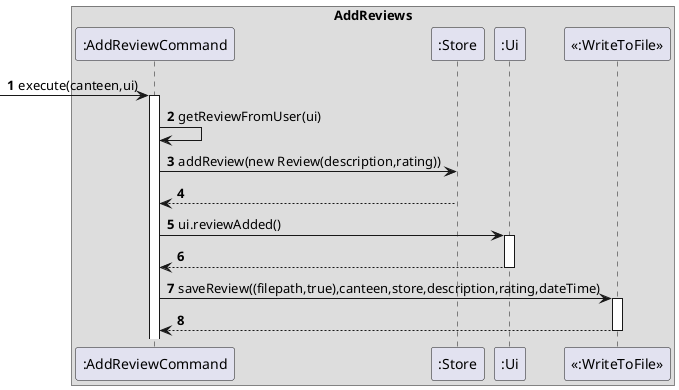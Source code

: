 @startuml
'https://plantuml.com/sequence-diagram

autonumber
box AddReviews

-> ":AddReviewCommand" : execute(canteen,ui)
activate ":AddReviewCommand"


":AddReviewCommand" -> ":AddReviewCommand" : getReviewFromUser(ui)


":AddReviewCommand" -> ":Store" : addReview(new Review(description,rating))

":Store" --> ":AddReviewCommand"
deactivate ":Store"


":AddReviewCommand" -> ":Ui" : ui.reviewAdded()
activate ":Ui"
":Ui" --> ":AddReviewCommand"
deactivate ":Ui"

":AddReviewCommand" -> "<<:WriteToFile>>" : saveReview((filepath,true),canteen,store,description,rating,dateTime)
activate "<<:WriteToFile>>"
"<<:WriteToFile>>" --> ":AddReviewCommand"
deactivate "<<:WriteToFile>>"
@enduml